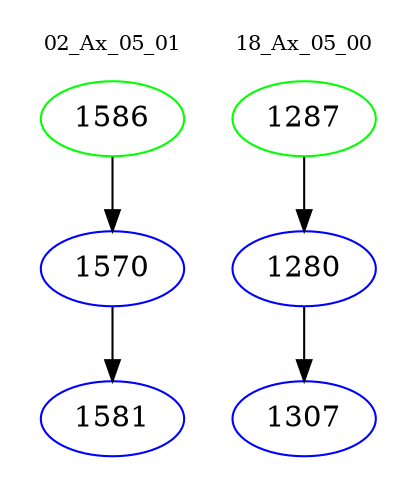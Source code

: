digraph{
subgraph cluster_0 {
color = white
label = "02_Ax_05_01";
fontsize=10;
T0_1586 [label="1586", color="green"]
T0_1586 -> T0_1570 [color="black"]
T0_1570 [label="1570", color="blue"]
T0_1570 -> T0_1581 [color="black"]
T0_1581 [label="1581", color="blue"]
}
subgraph cluster_1 {
color = white
label = "18_Ax_05_00";
fontsize=10;
T1_1287 [label="1287", color="green"]
T1_1287 -> T1_1280 [color="black"]
T1_1280 [label="1280", color="blue"]
T1_1280 -> T1_1307 [color="black"]
T1_1307 [label="1307", color="blue"]
}
}
